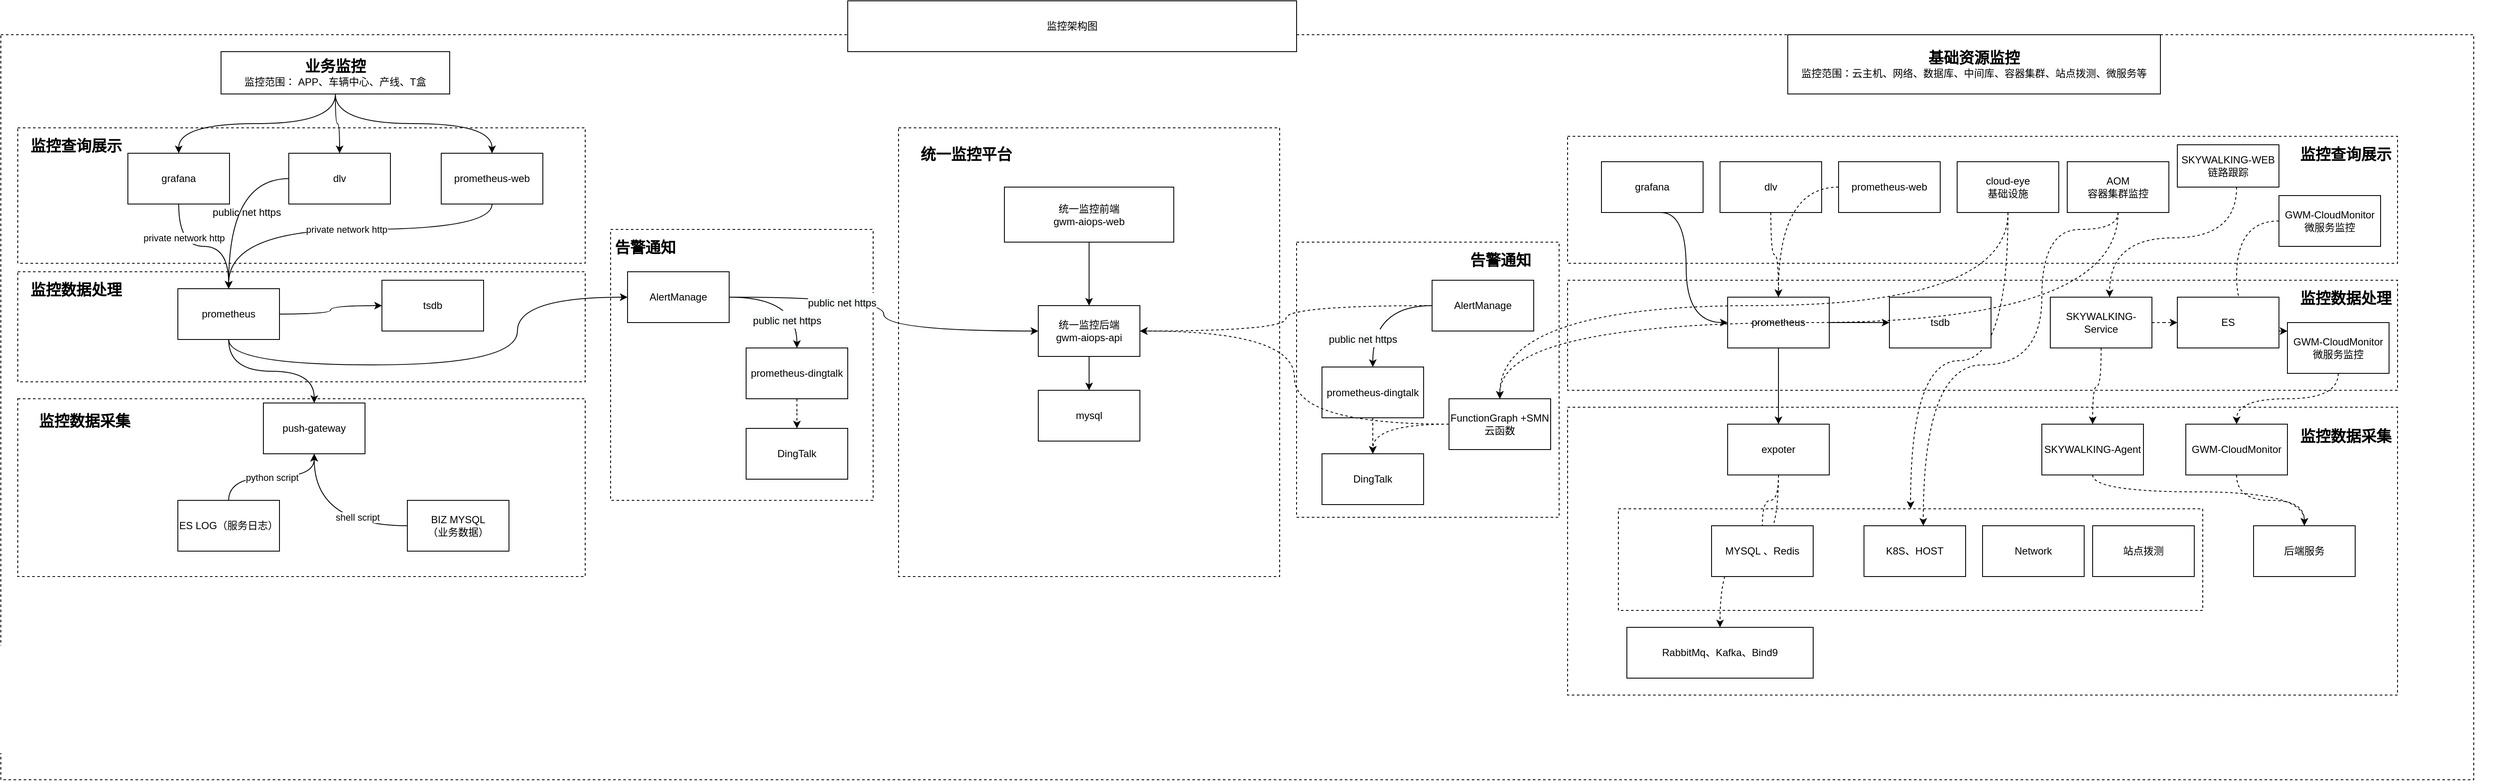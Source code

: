 <mxfile version="16.6.7" type="github">
  <diagram id="-1rICdz7n-2ZRbmNWbtM" name="第 1 页">
    <mxGraphModel dx="1422" dy="762" grid="1" gridSize="10" guides="1" tooltips="1" connect="1" arrows="1" fold="1" page="1" pageScale="1" pageWidth="827" pageHeight="1169" math="0" shadow="0">
      <root>
        <mxCell id="0" />
        <mxCell id="1" parent="0" />
        <mxCell id="B9SRGyMPrSSTSy_AWM76-178" value="" style="rounded=0;whiteSpace=wrap;html=1;dashed=1;fontSize=18;" vertex="1" parent="1">
          <mxGeometry x="30" y="90" width="2920" height="880" as="geometry" />
        </mxCell>
        <mxCell id="B9SRGyMPrSSTSy_AWM76-101" value="" style="rounded=0;whiteSpace=wrap;html=1;fontSize=18;dashed=1;" vertex="1" parent="1">
          <mxGeometry x="1880" y="530" width="980" height="340" as="geometry" />
        </mxCell>
        <mxCell id="B9SRGyMPrSSTSy_AWM76-102" value="" style="rounded=0;whiteSpace=wrap;html=1;fontSize=18;dashed=1;" vertex="1" parent="1">
          <mxGeometry x="1880" y="380" width="980" height="130" as="geometry" />
        </mxCell>
        <mxCell id="B9SRGyMPrSSTSy_AWM76-142" value="" style="rounded=0;whiteSpace=wrap;html=1;dashed=1;" vertex="1" parent="1">
          <mxGeometry x="1940" y="650" width="690" height="120" as="geometry" />
        </mxCell>
        <mxCell id="B9SRGyMPrSSTSy_AWM76-74" value="" style="rounded=0;whiteSpace=wrap;html=1;fontSize=18;dashed=1;" vertex="1" parent="1">
          <mxGeometry x="1880" y="210" width="980" height="150" as="geometry" />
        </mxCell>
        <mxCell id="B9SRGyMPrSSTSy_AWM76-68" value="" style="rounded=0;whiteSpace=wrap;html=1;fontSize=18;dashed=1;" vertex="1" parent="1">
          <mxGeometry x="1090" y="200" width="450" height="530" as="geometry" />
        </mxCell>
        <mxCell id="B9SRGyMPrSSTSy_AWM76-65" value="" style="rounded=0;whiteSpace=wrap;html=1;fontSize=18;dashed=1;" vertex="1" parent="1">
          <mxGeometry x="750" y="320" width="310" height="320" as="geometry" />
        </mxCell>
        <mxCell id="B9SRGyMPrSSTSy_AWM76-48" value="" style="rounded=0;whiteSpace=wrap;html=1;fontSize=18;dashed=1;" vertex="1" parent="1">
          <mxGeometry x="50" y="520" width="670" height="210" as="geometry" />
        </mxCell>
        <mxCell id="B9SRGyMPrSSTSy_AWM76-47" value="" style="rounded=0;whiteSpace=wrap;html=1;fontSize=18;dashed=1;" vertex="1" parent="1">
          <mxGeometry x="50" y="370" width="670" height="130" as="geometry" />
        </mxCell>
        <mxCell id="B9SRGyMPrSSTSy_AWM76-46" value="" style="rounded=0;whiteSpace=wrap;html=1;fontSize=18;dashed=1;" vertex="1" parent="1">
          <mxGeometry x="50" y="200" width="670" height="160" as="geometry" />
        </mxCell>
        <mxCell id="B9SRGyMPrSSTSy_AWM76-1" value="监控架构图" style="rounded=0;whiteSpace=wrap;html=1;" vertex="1" parent="1">
          <mxGeometry x="1030" y="50" width="530" height="60" as="geometry" />
        </mxCell>
        <mxCell id="B9SRGyMPrSSTSy_AWM76-15" style="edgeStyle=orthogonalEdgeStyle;curved=1;rounded=0;orthogonalLoop=1;jettySize=auto;html=1;" edge="1" parent="1" source="B9SRGyMPrSSTSy_AWM76-2" target="B9SRGyMPrSSTSy_AWM76-4">
          <mxGeometry relative="1" as="geometry" />
        </mxCell>
        <mxCell id="B9SRGyMPrSSTSy_AWM76-16" style="edgeStyle=orthogonalEdgeStyle;curved=1;rounded=0;orthogonalLoop=1;jettySize=auto;html=1;" edge="1" parent="1" source="B9SRGyMPrSSTSy_AWM76-2" target="B9SRGyMPrSSTSy_AWM76-6">
          <mxGeometry relative="1" as="geometry" />
        </mxCell>
        <mxCell id="B9SRGyMPrSSTSy_AWM76-71" style="edgeStyle=orthogonalEdgeStyle;curved=1;rounded=0;orthogonalLoop=1;jettySize=auto;html=1;fontSize=18;" edge="1" parent="1" source="B9SRGyMPrSSTSy_AWM76-2" target="B9SRGyMPrSSTSy_AWM76-29">
          <mxGeometry relative="1" as="geometry" />
        </mxCell>
        <mxCell id="B9SRGyMPrSSTSy_AWM76-2" value="&lt;font style=&quot;font-size: 18px&quot;&gt;&lt;b&gt;业务监控&lt;br&gt;&lt;/b&gt;&lt;/font&gt;监控范围： APP、车辆中心、产线、T盒" style="rounded=0;whiteSpace=wrap;html=1;" vertex="1" parent="1">
          <mxGeometry x="290" y="110" width="270" height="50" as="geometry" />
        </mxCell>
        <mxCell id="B9SRGyMPrSSTSy_AWM76-19" style="edgeStyle=orthogonalEdgeStyle;curved=1;rounded=0;orthogonalLoop=1;jettySize=auto;html=1;" edge="1" parent="1" source="B9SRGyMPrSSTSy_AWM76-4" target="B9SRGyMPrSSTSy_AWM76-18">
          <mxGeometry relative="1" as="geometry" />
        </mxCell>
        <mxCell id="B9SRGyMPrSSTSy_AWM76-43" value="private network http" style="edgeLabel;html=1;align=center;verticalAlign=middle;resizable=0;points=[];" vertex="1" connectable="0" parent="B9SRGyMPrSSTSy_AWM76-19">
          <mxGeometry x="-0.497" y="6" relative="1" as="geometry">
            <mxPoint as="offset" />
          </mxGeometry>
        </mxCell>
        <mxCell id="B9SRGyMPrSSTSy_AWM76-4" value="grafana" style="rounded=0;whiteSpace=wrap;html=1;" vertex="1" parent="1">
          <mxGeometry x="180" y="230" width="120" height="60" as="geometry" />
        </mxCell>
        <mxCell id="B9SRGyMPrSSTSy_AWM76-20" style="edgeStyle=orthogonalEdgeStyle;curved=1;rounded=0;orthogonalLoop=1;jettySize=auto;html=1;" edge="1" parent="1" source="B9SRGyMPrSSTSy_AWM76-6" target="B9SRGyMPrSSTSy_AWM76-18">
          <mxGeometry relative="1" as="geometry" />
        </mxCell>
        <mxCell id="B9SRGyMPrSSTSy_AWM76-6" value="dlv" style="rounded=0;whiteSpace=wrap;html=1;" vertex="1" parent="1">
          <mxGeometry x="370" y="230" width="120" height="60" as="geometry" />
        </mxCell>
        <mxCell id="B9SRGyMPrSSTSy_AWM76-23" style="edgeStyle=orthogonalEdgeStyle;curved=1;rounded=0;orthogonalLoop=1;jettySize=auto;html=1;entryX=0.5;entryY=0;entryDx=0;entryDy=0;" edge="1" parent="1" source="B9SRGyMPrSSTSy_AWM76-10" target="B9SRGyMPrSSTSy_AWM76-22">
          <mxGeometry relative="1" as="geometry" />
        </mxCell>
        <mxCell id="B9SRGyMPrSSTSy_AWM76-10" value="统一监控前端&lt;br&gt;gwm-aiops-web" style="rounded=0;whiteSpace=wrap;html=1;" vertex="1" parent="1">
          <mxGeometry x="1215" y="270" width="200" height="65" as="geometry" />
        </mxCell>
        <mxCell id="B9SRGyMPrSSTSy_AWM76-13" value="&lt;h1&gt;&lt;font style=&quot;font-size: 18px&quot;&gt;监控查询展示&lt;/font&gt;&lt;/h1&gt;" style="text;html=1;strokeColor=none;fillColor=none;spacing=5;spacingTop=-20;whiteSpace=wrap;overflow=hidden;rounded=0;" vertex="1" parent="1">
          <mxGeometry x="60" y="200" width="190" height="120" as="geometry" />
        </mxCell>
        <mxCell id="B9SRGyMPrSSTSy_AWM76-14" value="&lt;h1&gt;&lt;font style=&quot;font-size: 18px&quot;&gt;监控数据处理&lt;/font&gt;&lt;/h1&gt;" style="text;html=1;strokeColor=none;fillColor=none;spacing=5;spacingTop=-20;whiteSpace=wrap;overflow=hidden;rounded=0;" vertex="1" parent="1">
          <mxGeometry x="60" y="370" width="240" height="120" as="geometry" />
        </mxCell>
        <mxCell id="B9SRGyMPrSSTSy_AWM76-26" value="" style="edgeStyle=orthogonalEdgeStyle;curved=1;rounded=0;orthogonalLoop=1;jettySize=auto;html=1;" edge="1" parent="1" source="B9SRGyMPrSSTSy_AWM76-18" target="B9SRGyMPrSSTSy_AWM76-25">
          <mxGeometry relative="1" as="geometry" />
        </mxCell>
        <mxCell id="B9SRGyMPrSSTSy_AWM76-39" style="edgeStyle=orthogonalEdgeStyle;curved=1;rounded=0;orthogonalLoop=1;jettySize=auto;html=1;" edge="1" parent="1" source="B9SRGyMPrSSTSy_AWM76-18" target="B9SRGyMPrSSTSy_AWM76-33">
          <mxGeometry relative="1" as="geometry" />
        </mxCell>
        <mxCell id="B9SRGyMPrSSTSy_AWM76-62" style="edgeStyle=orthogonalEdgeStyle;curved=1;rounded=0;orthogonalLoop=1;jettySize=auto;html=1;fontSize=18;" edge="1" parent="1" source="B9SRGyMPrSSTSy_AWM76-18" target="B9SRGyMPrSSTSy_AWM76-61">
          <mxGeometry relative="1" as="geometry">
            <Array as="points">
              <mxPoint x="299" y="480" />
              <mxPoint x="640" y="480" />
              <mxPoint x="640" y="400" />
            </Array>
          </mxGeometry>
        </mxCell>
        <mxCell id="B9SRGyMPrSSTSy_AWM76-18" value="prometheus" style="rounded=0;whiteSpace=wrap;html=1;" vertex="1" parent="1">
          <mxGeometry x="239" y="390" width="120" height="60" as="geometry" />
        </mxCell>
        <mxCell id="B9SRGyMPrSSTSy_AWM76-70" style="edgeStyle=orthogonalEdgeStyle;curved=1;rounded=0;orthogonalLoop=1;jettySize=auto;html=1;fontSize=18;" edge="1" parent="1" source="B9SRGyMPrSSTSy_AWM76-22" target="B9SRGyMPrSSTSy_AWM76-27">
          <mxGeometry relative="1" as="geometry" />
        </mxCell>
        <mxCell id="B9SRGyMPrSSTSy_AWM76-22" value="统一监控后端&lt;br&gt;gwm-aiops-api" style="rounded=0;whiteSpace=wrap;html=1;" vertex="1" parent="1">
          <mxGeometry x="1255" y="410" width="120" height="60" as="geometry" />
        </mxCell>
        <mxCell id="B9SRGyMPrSSTSy_AWM76-25" value="tsdb" style="rounded=0;whiteSpace=wrap;html=1;" vertex="1" parent="1">
          <mxGeometry x="480" y="380" width="120" height="60" as="geometry" />
        </mxCell>
        <mxCell id="B9SRGyMPrSSTSy_AWM76-27" value="mysql" style="rounded=0;whiteSpace=wrap;html=1;" vertex="1" parent="1">
          <mxGeometry x="1255" y="510" width="120" height="60" as="geometry" />
        </mxCell>
        <mxCell id="B9SRGyMPrSSTSy_AWM76-30" style="edgeStyle=orthogonalEdgeStyle;curved=1;rounded=0;orthogonalLoop=1;jettySize=auto;html=1;" edge="1" parent="1" source="B9SRGyMPrSSTSy_AWM76-29" target="B9SRGyMPrSSTSy_AWM76-18">
          <mxGeometry relative="1" as="geometry">
            <Array as="points">
              <mxPoint x="610" y="320" />
              <mxPoint x="299" y="320" />
            </Array>
          </mxGeometry>
        </mxCell>
        <mxCell id="B9SRGyMPrSSTSy_AWM76-45" value="private network http" style="edgeLabel;html=1;align=center;verticalAlign=middle;resizable=0;points=[];" vertex="1" connectable="0" parent="B9SRGyMPrSSTSy_AWM76-30">
          <mxGeometry x="-0.017" relative="1" as="geometry">
            <mxPoint as="offset" />
          </mxGeometry>
        </mxCell>
        <mxCell id="B9SRGyMPrSSTSy_AWM76-29" value="prometheus-web" style="rounded=0;whiteSpace=wrap;html=1;" vertex="1" parent="1">
          <mxGeometry x="550" y="230" width="120" height="60" as="geometry" />
        </mxCell>
        <mxCell id="B9SRGyMPrSSTSy_AWM76-35" value="python script" style="edgeStyle=orthogonalEdgeStyle;curved=1;rounded=0;orthogonalLoop=1;jettySize=auto;html=1;" edge="1" parent="1" source="B9SRGyMPrSSTSy_AWM76-31" target="B9SRGyMPrSSTSy_AWM76-33">
          <mxGeometry relative="1" as="geometry" />
        </mxCell>
        <mxCell id="B9SRGyMPrSSTSy_AWM76-31" value="ES LOG（服务日志）" style="rounded=0;whiteSpace=wrap;html=1;" vertex="1" parent="1">
          <mxGeometry x="239" y="640" width="120" height="60" as="geometry" />
        </mxCell>
        <mxCell id="B9SRGyMPrSSTSy_AWM76-36" style="edgeStyle=orthogonalEdgeStyle;curved=1;rounded=0;orthogonalLoop=1;jettySize=auto;html=1;" edge="1" parent="1" source="B9SRGyMPrSSTSy_AWM76-32" target="B9SRGyMPrSSTSy_AWM76-33">
          <mxGeometry relative="1" as="geometry" />
        </mxCell>
        <mxCell id="B9SRGyMPrSSTSy_AWM76-37" value="shell script" style="edgeLabel;html=1;align=center;verticalAlign=middle;resizable=0;points=[];" vertex="1" connectable="0" parent="B9SRGyMPrSSTSy_AWM76-36">
          <mxGeometry x="-0.163" y="5" relative="1" as="geometry">
            <mxPoint x="22" y="-15" as="offset" />
          </mxGeometry>
        </mxCell>
        <mxCell id="B9SRGyMPrSSTSy_AWM76-32" value="BIZ MYSQL&lt;br&gt;（业务数据）" style="rounded=0;whiteSpace=wrap;html=1;" vertex="1" parent="1">
          <mxGeometry x="510" y="640" width="120" height="60" as="geometry" />
        </mxCell>
        <mxCell id="B9SRGyMPrSSTSy_AWM76-33" value="push-gateway" style="rounded=0;whiteSpace=wrap;html=1;" vertex="1" parent="1">
          <mxGeometry x="340" y="525" width="120" height="60" as="geometry" />
        </mxCell>
        <mxCell id="B9SRGyMPrSSTSy_AWM76-44" value="public net https" style="text;html=1;align=center;verticalAlign=middle;resizable=0;points=[];autosize=1;strokeColor=none;fillColor=none;" vertex="1" parent="1">
          <mxGeometry x="270" y="290" width="100" height="20" as="geometry" />
        </mxCell>
        <mxCell id="B9SRGyMPrSSTSy_AWM76-166" style="edgeStyle=orthogonalEdgeStyle;curved=1;rounded=0;orthogonalLoop=1;jettySize=auto;html=1;entryX=0.5;entryY=0;entryDx=0;entryDy=0;dashed=1;fontSize=18;" edge="1" parent="1" source="B9SRGyMPrSSTSy_AWM76-58" target="B9SRGyMPrSSTSy_AWM76-165">
          <mxGeometry relative="1" as="geometry" />
        </mxCell>
        <mxCell id="B9SRGyMPrSSTSy_AWM76-58" value="prometheus-dingtalk" style="rounded=0;whiteSpace=wrap;html=1;" vertex="1" parent="1">
          <mxGeometry x="910" y="460" width="120" height="60" as="geometry" />
        </mxCell>
        <mxCell id="B9SRGyMPrSSTSy_AWM76-60" value="&lt;h1&gt;&lt;span style=&quot;font-size: 18px&quot;&gt;监控数据采集&lt;/span&gt;&lt;/h1&gt;" style="text;html=1;strokeColor=none;fillColor=none;spacing=5;spacingTop=-20;whiteSpace=wrap;overflow=hidden;rounded=0;" vertex="1" parent="1">
          <mxGeometry x="70" y="525" width="240" height="120" as="geometry" />
        </mxCell>
        <mxCell id="B9SRGyMPrSSTSy_AWM76-63" style="edgeStyle=orthogonalEdgeStyle;curved=1;rounded=0;orthogonalLoop=1;jettySize=auto;html=1;fontSize=18;" edge="1" parent="1" source="B9SRGyMPrSSTSy_AWM76-61" target="B9SRGyMPrSSTSy_AWM76-58">
          <mxGeometry relative="1" as="geometry" />
        </mxCell>
        <mxCell id="B9SRGyMPrSSTSy_AWM76-86" value="&lt;span style=&quot;font-size: 12px ; background-color: rgb(248 , 249 , 250)&quot;&gt;public net https&lt;/span&gt;" style="edgeLabel;html=1;align=center;verticalAlign=middle;resizable=0;points=[];fontSize=18;" vertex="1" connectable="0" parent="B9SRGyMPrSSTSy_AWM76-63">
          <mxGeometry x="0.514" y="-12" relative="1" as="geometry">
            <mxPoint as="offset" />
          </mxGeometry>
        </mxCell>
        <mxCell id="B9SRGyMPrSSTSy_AWM76-67" style="edgeStyle=orthogonalEdgeStyle;curved=1;rounded=0;orthogonalLoop=1;jettySize=auto;html=1;fontSize=18;" edge="1" parent="1" source="B9SRGyMPrSSTSy_AWM76-61" target="B9SRGyMPrSSTSy_AWM76-22">
          <mxGeometry relative="1" as="geometry" />
        </mxCell>
        <mxCell id="B9SRGyMPrSSTSy_AWM76-87" value="&lt;span style=&quot;font-size: 12px ; background-color: rgb(248 , 249 , 250)&quot;&gt;public net https&lt;/span&gt;" style="edgeLabel;html=1;align=center;verticalAlign=middle;resizable=0;points=[];fontSize=18;" vertex="1" connectable="0" parent="B9SRGyMPrSSTSy_AWM76-67">
          <mxGeometry x="-0.343" y="-5" relative="1" as="geometry">
            <mxPoint as="offset" />
          </mxGeometry>
        </mxCell>
        <mxCell id="B9SRGyMPrSSTSy_AWM76-61" value="AlertManage" style="rounded=0;whiteSpace=wrap;html=1;" vertex="1" parent="1">
          <mxGeometry x="770" y="370" width="120" height="60" as="geometry" />
        </mxCell>
        <mxCell id="B9SRGyMPrSSTSy_AWM76-66" value="&lt;h1&gt;&lt;span style=&quot;font-size: 18px&quot;&gt;告警通知&lt;/span&gt;&lt;/h1&gt;" style="text;html=1;strokeColor=none;fillColor=none;spacing=5;spacingTop=-20;whiteSpace=wrap;overflow=hidden;rounded=0;" vertex="1" parent="1">
          <mxGeometry x="750" y="320" width="130" height="40" as="geometry" />
        </mxCell>
        <mxCell id="B9SRGyMPrSSTSy_AWM76-69" value="&lt;h1&gt;&lt;span style=&quot;font-size: 18px&quot;&gt;统一监控平台&lt;/span&gt;&lt;/h1&gt;" style="text;html=1;strokeColor=none;fillColor=none;spacing=5;spacingTop=-20;whiteSpace=wrap;overflow=hidden;rounded=0;" vertex="1" parent="1">
          <mxGeometry x="1111" y="210" width="130" height="40" as="geometry" />
        </mxCell>
        <mxCell id="B9SRGyMPrSSTSy_AWM76-73" value="&lt;font style=&quot;font-size: 18px&quot;&gt;&lt;b&gt;基础资源监控&lt;br&gt;&lt;/b&gt;&lt;/font&gt;监控范围：云主机、网络、数据库、中间库、容器集群、站点拨测、微服务等" style="rounded=0;whiteSpace=wrap;html=1;" vertex="1" parent="1">
          <mxGeometry x="2140" y="90" width="440" height="70" as="geometry" />
        </mxCell>
        <mxCell id="B9SRGyMPrSSTSy_AWM76-116" style="edgeStyle=orthogonalEdgeStyle;curved=1;rounded=0;orthogonalLoop=1;jettySize=auto;html=1;fontSize=18;exitX=0.583;exitY=1;exitDx=0;exitDy=0;exitPerimeter=0;" edge="1" parent="1" source="B9SRGyMPrSSTSy_AWM76-76" target="B9SRGyMPrSSTSy_AWM76-106">
          <mxGeometry relative="1" as="geometry">
            <mxPoint x="2020" y="310" as="sourcePoint" />
            <Array as="points">
              <mxPoint x="2020" y="300" />
              <mxPoint x="2020" y="430" />
            </Array>
          </mxGeometry>
        </mxCell>
        <mxCell id="B9SRGyMPrSSTSy_AWM76-76" value="grafana" style="rounded=0;whiteSpace=wrap;html=1;" vertex="1" parent="1">
          <mxGeometry x="1920" y="240" width="120" height="60" as="geometry" />
        </mxCell>
        <mxCell id="B9SRGyMPrSSTSy_AWM76-119" style="edgeStyle=orthogonalEdgeStyle;curved=1;rounded=0;orthogonalLoop=1;jettySize=auto;html=1;dashed=1;fontSize=18;" edge="1" parent="1" source="B9SRGyMPrSSTSy_AWM76-77" target="B9SRGyMPrSSTSy_AWM76-106">
          <mxGeometry relative="1" as="geometry" />
        </mxCell>
        <mxCell id="B9SRGyMPrSSTSy_AWM76-77" value="dlv" style="rounded=0;whiteSpace=wrap;html=1;" vertex="1" parent="1">
          <mxGeometry x="2060" y="240" width="120" height="60" as="geometry" />
        </mxCell>
        <mxCell id="B9SRGyMPrSSTSy_AWM76-78" value="&lt;h1&gt;&lt;font style=&quot;font-size: 18px&quot;&gt;监控查询展示&lt;/font&gt;&lt;/h1&gt;" style="text;html=1;strokeColor=none;fillColor=none;spacing=5;spacingTop=-20;whiteSpace=wrap;overflow=hidden;rounded=0;" vertex="1" parent="1">
          <mxGeometry x="2740" y="210" width="190" height="120" as="geometry" />
        </mxCell>
        <mxCell id="B9SRGyMPrSSTSy_AWM76-120" style="edgeStyle=orthogonalEdgeStyle;curved=1;rounded=0;orthogonalLoop=1;jettySize=auto;html=1;dashed=1;fontSize=18;" edge="1" parent="1" source="B9SRGyMPrSSTSy_AWM76-80" target="B9SRGyMPrSSTSy_AWM76-106">
          <mxGeometry relative="1" as="geometry" />
        </mxCell>
        <mxCell id="B9SRGyMPrSSTSy_AWM76-80" value="prometheus-web" style="rounded=0;whiteSpace=wrap;html=1;" vertex="1" parent="1">
          <mxGeometry x="2200" y="240" width="120" height="60" as="geometry" />
        </mxCell>
        <mxCell id="B9SRGyMPrSSTSy_AWM76-82" value="&lt;h1&gt;&lt;br&gt;&lt;/h1&gt;" style="text;html=1;strokeColor=none;fillColor=none;spacing=5;spacingTop=-20;whiteSpace=wrap;overflow=hidden;rounded=0;dashed=1;fontSize=18;" vertex="1" parent="1">
          <mxGeometry x="60" y="690" width="240" height="70" as="geometry" />
        </mxCell>
        <mxCell id="B9SRGyMPrSSTSy_AWM76-145" style="edgeStyle=orthogonalEdgeStyle;curved=1;rounded=0;orthogonalLoop=1;jettySize=auto;html=1;dashed=1;fontSize=18;exitX=0.5;exitY=1;exitDx=0;exitDy=0;" edge="1" parent="1" source="B9SRGyMPrSSTSy_AWM76-93" target="B9SRGyMPrSSTSy_AWM76-126">
          <mxGeometry relative="1" as="geometry">
            <Array as="points">
              <mxPoint x="2530" y="320" />
              <mxPoint x="2440" y="320" />
              <mxPoint x="2440" y="480" />
              <mxPoint x="2300" y="480" />
            </Array>
          </mxGeometry>
        </mxCell>
        <mxCell id="B9SRGyMPrSSTSy_AWM76-148" style="edgeStyle=orthogonalEdgeStyle;curved=1;rounded=0;orthogonalLoop=1;jettySize=auto;html=1;dashed=1;fontSize=18;" edge="1" parent="1" source="B9SRGyMPrSSTSy_AWM76-92" target="B9SRGyMPrSSTSy_AWM76-142">
          <mxGeometry relative="1" as="geometry" />
        </mxCell>
        <mxCell id="B9SRGyMPrSSTSy_AWM76-92" value="cloud-eye&lt;br&gt;基础设施" style="rounded=0;whiteSpace=wrap;html=1;" vertex="1" parent="1">
          <mxGeometry x="2340" y="240" width="120" height="60" as="geometry" />
        </mxCell>
        <mxCell id="B9SRGyMPrSSTSy_AWM76-93" value="AOM&lt;br&gt;容器集群监控" style="rounded=0;whiteSpace=wrap;html=1;" vertex="1" parent="1">
          <mxGeometry x="2470" y="240" width="120" height="60" as="geometry" />
        </mxCell>
        <mxCell id="B9SRGyMPrSSTSy_AWM76-136" style="edgeStyle=orthogonalEdgeStyle;curved=1;rounded=0;orthogonalLoop=1;jettySize=auto;html=1;dashed=1;fontSize=18;" edge="1" parent="1" source="B9SRGyMPrSSTSy_AWM76-94" target="B9SRGyMPrSSTSy_AWM76-133">
          <mxGeometry relative="1" as="geometry">
            <Array as="points">
              <mxPoint x="2670" y="330" />
              <mxPoint x="2520" y="330" />
            </Array>
          </mxGeometry>
        </mxCell>
        <mxCell id="B9SRGyMPrSSTSy_AWM76-94" value="SKYWALKING-WEB&lt;br&gt;链路跟踪" style="rounded=0;whiteSpace=wrap;html=1;" vertex="1" parent="1">
          <mxGeometry x="2600" y="220" width="120" height="50" as="geometry" />
        </mxCell>
        <mxCell id="B9SRGyMPrSSTSy_AWM76-103" value="&lt;h1&gt;&lt;font style=&quot;font-size: 18px&quot;&gt;监控数据处理&lt;/font&gt;&lt;/h1&gt;" style="text;html=1;strokeColor=none;fillColor=none;spacing=5;spacingTop=-20;whiteSpace=wrap;overflow=hidden;rounded=0;" vertex="1" parent="1">
          <mxGeometry x="2740" y="380" width="240" height="120" as="geometry" />
        </mxCell>
        <mxCell id="B9SRGyMPrSSTSy_AWM76-104" value="" style="edgeStyle=orthogonalEdgeStyle;curved=1;rounded=0;orthogonalLoop=1;jettySize=auto;html=1;" edge="1" parent="1" source="B9SRGyMPrSSTSy_AWM76-106" target="B9SRGyMPrSSTSy_AWM76-107">
          <mxGeometry relative="1" as="geometry" />
        </mxCell>
        <mxCell id="B9SRGyMPrSSTSy_AWM76-105" style="edgeStyle=orthogonalEdgeStyle;curved=1;rounded=0;orthogonalLoop=1;jettySize=auto;html=1;" edge="1" parent="1" source="B9SRGyMPrSSTSy_AWM76-106" target="B9SRGyMPrSSTSy_AWM76-118">
          <mxGeometry relative="1" as="geometry">
            <mxPoint x="2225" y="545" as="targetPoint" />
          </mxGeometry>
        </mxCell>
        <mxCell id="B9SRGyMPrSSTSy_AWM76-106" value="prometheus" style="rounded=0;whiteSpace=wrap;html=1;" vertex="1" parent="1">
          <mxGeometry x="2069" y="400" width="120" height="60" as="geometry" />
        </mxCell>
        <mxCell id="B9SRGyMPrSSTSy_AWM76-107" value="tsdb" style="rounded=0;whiteSpace=wrap;html=1;" vertex="1" parent="1">
          <mxGeometry x="2260" y="400" width="120" height="60" as="geometry" />
        </mxCell>
        <mxCell id="B9SRGyMPrSSTSy_AWM76-114" value="&lt;h1&gt;&lt;span style=&quot;font-size: 18px&quot;&gt;监控数据采集&lt;/span&gt;&lt;/h1&gt;" style="text;html=1;strokeColor=none;fillColor=none;spacing=5;spacingTop=-20;whiteSpace=wrap;overflow=hidden;rounded=0;" vertex="1" parent="1">
          <mxGeometry x="2740" y="542.5" width="130" height="45" as="geometry" />
        </mxCell>
        <mxCell id="B9SRGyMPrSSTSy_AWM76-115" value="&lt;h1&gt;&lt;br&gt;&lt;/h1&gt;" style="text;html=1;strokeColor=none;fillColor=none;spacing=5;spacingTop=-20;whiteSpace=wrap;overflow=hidden;rounded=0;dashed=1;fontSize=18;" vertex="1" parent="1">
          <mxGeometry x="1890" y="700" width="240" height="70" as="geometry" />
        </mxCell>
        <mxCell id="B9SRGyMPrSSTSy_AWM76-157" style="edgeStyle=orthogonalEdgeStyle;curved=1;rounded=0;orthogonalLoop=1;jettySize=auto;html=1;dashed=1;fontSize=18;" edge="1" parent="1" source="B9SRGyMPrSSTSy_AWM76-118" target="B9SRGyMPrSSTSy_AWM76-125">
          <mxGeometry relative="1" as="geometry" />
        </mxCell>
        <mxCell id="B9SRGyMPrSSTSy_AWM76-118" value="expoter" style="rounded=0;whiteSpace=wrap;html=1;" vertex="1" parent="1">
          <mxGeometry x="2069" y="550" width="120" height="60" as="geometry" />
        </mxCell>
        <mxCell id="B9SRGyMPrSSTSy_AWM76-125" value="RabbitMq、Kafka、Bind9" style="rounded=0;whiteSpace=wrap;html=1;" vertex="1" parent="1">
          <mxGeometry x="1950" y="790" width="220" height="60" as="geometry" />
        </mxCell>
        <mxCell id="B9SRGyMPrSSTSy_AWM76-129" value="Network" style="rounded=0;whiteSpace=wrap;html=1;" vertex="1" parent="1">
          <mxGeometry x="2370" y="670" width="120" height="60" as="geometry" />
        </mxCell>
        <mxCell id="B9SRGyMPrSSTSy_AWM76-126" value="K8S、HOST" style="rounded=0;whiteSpace=wrap;html=1;" vertex="1" parent="1">
          <mxGeometry x="2230" y="670" width="120" height="60" as="geometry" />
        </mxCell>
        <mxCell id="B9SRGyMPrSSTSy_AWM76-147" style="edgeStyle=orthogonalEdgeStyle;curved=1;rounded=0;orthogonalLoop=1;jettySize=auto;html=1;dashed=1;fontSize=18;" edge="1" parent="1" source="B9SRGyMPrSSTSy_AWM76-132" target="B9SRGyMPrSSTSy_AWM76-146">
          <mxGeometry relative="1" as="geometry">
            <Array as="points">
              <mxPoint x="2670" y="440" />
            </Array>
          </mxGeometry>
        </mxCell>
        <mxCell id="B9SRGyMPrSSTSy_AWM76-132" value="GWM-CloudMonitor&lt;br&gt;微服务监控" style="rounded=0;whiteSpace=wrap;html=1;" vertex="1" parent="1">
          <mxGeometry x="2720" y="280" width="120" height="60" as="geometry" />
        </mxCell>
        <mxCell id="B9SRGyMPrSSTSy_AWM76-137" style="edgeStyle=orthogonalEdgeStyle;curved=1;rounded=0;orthogonalLoop=1;jettySize=auto;html=1;dashed=1;fontSize=18;" edge="1" parent="1" source="B9SRGyMPrSSTSy_AWM76-133" target="B9SRGyMPrSSTSy_AWM76-134">
          <mxGeometry relative="1" as="geometry" />
        </mxCell>
        <mxCell id="B9SRGyMPrSSTSy_AWM76-139" value="" style="edgeStyle=orthogonalEdgeStyle;curved=1;rounded=0;orthogonalLoop=1;jettySize=auto;html=1;dashed=1;fontSize=18;" edge="1" parent="1" source="B9SRGyMPrSSTSy_AWM76-133" target="B9SRGyMPrSSTSy_AWM76-138">
          <mxGeometry relative="1" as="geometry" />
        </mxCell>
        <mxCell id="B9SRGyMPrSSTSy_AWM76-133" value="SKYWALKING-Service" style="rounded=0;whiteSpace=wrap;html=1;" vertex="1" parent="1">
          <mxGeometry x="2450" y="400" width="120" height="60" as="geometry" />
        </mxCell>
        <mxCell id="B9SRGyMPrSSTSy_AWM76-154" style="edgeStyle=orthogonalEdgeStyle;curved=1;rounded=0;orthogonalLoop=1;jettySize=auto;html=1;dashed=1;fontSize=18;" edge="1" parent="1" source="B9SRGyMPrSSTSy_AWM76-134" target="B9SRGyMPrSSTSy_AWM76-152">
          <mxGeometry relative="1" as="geometry">
            <Array as="points">
              <mxPoint x="2500" y="630" />
              <mxPoint x="2750" y="630" />
            </Array>
          </mxGeometry>
        </mxCell>
        <mxCell id="B9SRGyMPrSSTSy_AWM76-134" value="SKYWALKING-Agent" style="rounded=0;whiteSpace=wrap;html=1;" vertex="1" parent="1">
          <mxGeometry x="2440" y="550" width="120" height="60" as="geometry" />
        </mxCell>
        <mxCell id="B9SRGyMPrSSTSy_AWM76-138" value="ES" style="whiteSpace=wrap;html=1;rounded=0;" vertex="1" parent="1">
          <mxGeometry x="2600" y="400" width="120" height="60" as="geometry" />
        </mxCell>
        <mxCell id="B9SRGyMPrSSTSy_AWM76-151" style="edgeStyle=orthogonalEdgeStyle;curved=1;rounded=0;orthogonalLoop=1;jettySize=auto;html=1;dashed=1;fontSize=18;" edge="1" parent="1" source="B9SRGyMPrSSTSy_AWM76-146" target="B9SRGyMPrSSTSy_AWM76-150">
          <mxGeometry relative="1" as="geometry" />
        </mxCell>
        <mxCell id="B9SRGyMPrSSTSy_AWM76-146" value="GWM-CloudMonitor&lt;br&gt;微服务监控" style="rounded=0;whiteSpace=wrap;html=1;" vertex="1" parent="1">
          <mxGeometry x="2730" y="430" width="120" height="60" as="geometry" />
        </mxCell>
        <mxCell id="B9SRGyMPrSSTSy_AWM76-149" value="站点拨测" style="rounded=0;whiteSpace=wrap;html=1;" vertex="1" parent="1">
          <mxGeometry x="2500" y="670" width="120" height="60" as="geometry" />
        </mxCell>
        <mxCell id="B9SRGyMPrSSTSy_AWM76-153" style="edgeStyle=orthogonalEdgeStyle;curved=1;rounded=0;orthogonalLoop=1;jettySize=auto;html=1;dashed=1;fontSize=18;" edge="1" parent="1" source="B9SRGyMPrSSTSy_AWM76-150" target="B9SRGyMPrSSTSy_AWM76-152">
          <mxGeometry relative="1" as="geometry" />
        </mxCell>
        <mxCell id="B9SRGyMPrSSTSy_AWM76-150" value="GWM-CloudMonitor" style="rounded=0;whiteSpace=wrap;html=1;" vertex="1" parent="1">
          <mxGeometry x="2610" y="550" width="120" height="60" as="geometry" />
        </mxCell>
        <mxCell id="B9SRGyMPrSSTSy_AWM76-152" value="后端服务" style="rounded=0;whiteSpace=wrap;html=1;" vertex="1" parent="1">
          <mxGeometry x="2690" y="670" width="120" height="60" as="geometry" />
        </mxCell>
        <mxCell id="B9SRGyMPrSSTSy_AWM76-122" value="MYSQL 、Redis" style="rounded=0;whiteSpace=wrap;html=1;" vertex="1" parent="1">
          <mxGeometry x="2050" y="670" width="120" height="60" as="geometry" />
        </mxCell>
        <mxCell id="B9SRGyMPrSSTSy_AWM76-156" value="" style="edgeStyle=orthogonalEdgeStyle;curved=1;rounded=0;orthogonalLoop=1;jettySize=auto;html=1;dashed=1;fontSize=18;endArrow=none;" edge="1" parent="1" source="B9SRGyMPrSSTSy_AWM76-118" target="B9SRGyMPrSSTSy_AWM76-122">
          <mxGeometry relative="1" as="geometry">
            <mxPoint x="2129" y="610" as="sourcePoint" />
            <mxPoint x="2060" y="790" as="targetPoint" />
          </mxGeometry>
        </mxCell>
        <mxCell id="B9SRGyMPrSSTSy_AWM76-158" value="" style="rounded=0;whiteSpace=wrap;html=1;fontSize=18;dashed=1;" vertex="1" parent="1">
          <mxGeometry x="1560" y="335" width="310" height="325" as="geometry" />
        </mxCell>
        <mxCell id="B9SRGyMPrSSTSy_AWM76-172" style="edgeStyle=orthogonalEdgeStyle;curved=1;rounded=0;orthogonalLoop=1;jettySize=auto;html=1;dashed=1;fontSize=18;" edge="1" parent="1" source="B9SRGyMPrSSTSy_AWM76-159" target="B9SRGyMPrSSTSy_AWM76-171">
          <mxGeometry relative="1" as="geometry" />
        </mxCell>
        <mxCell id="B9SRGyMPrSSTSy_AWM76-159" value="prometheus-dingtalk" style="rounded=0;whiteSpace=wrap;html=1;" vertex="1" parent="1">
          <mxGeometry x="1590" y="482.5" width="120" height="60" as="geometry" />
        </mxCell>
        <mxCell id="B9SRGyMPrSSTSy_AWM76-160" style="edgeStyle=orthogonalEdgeStyle;curved=1;rounded=0;orthogonalLoop=1;jettySize=auto;html=1;fontSize=18;" edge="1" parent="1" source="B9SRGyMPrSSTSy_AWM76-163" target="B9SRGyMPrSSTSy_AWM76-159">
          <mxGeometry relative="1" as="geometry" />
        </mxCell>
        <mxCell id="B9SRGyMPrSSTSy_AWM76-161" value="&lt;span style=&quot;font-size: 12px ; background-color: rgb(248 , 249 , 250)&quot;&gt;public net https&lt;/span&gt;" style="edgeLabel;html=1;align=center;verticalAlign=middle;resizable=0;points=[];fontSize=18;" vertex="1" connectable="0" parent="B9SRGyMPrSSTSy_AWM76-160">
          <mxGeometry x="0.514" y="-12" relative="1" as="geometry">
            <mxPoint as="offset" />
          </mxGeometry>
        </mxCell>
        <mxCell id="B9SRGyMPrSSTSy_AWM76-177" style="edgeStyle=orthogonalEdgeStyle;curved=1;rounded=0;orthogonalLoop=1;jettySize=auto;html=1;dashed=1;fontSize=18;" edge="1" parent="1" source="B9SRGyMPrSSTSy_AWM76-163" target="B9SRGyMPrSSTSy_AWM76-22">
          <mxGeometry relative="1" as="geometry" />
        </mxCell>
        <mxCell id="B9SRGyMPrSSTSy_AWM76-163" value="AlertManage" style="rounded=0;whiteSpace=wrap;html=1;" vertex="1" parent="1">
          <mxGeometry x="1720" y="380" width="120" height="60" as="geometry" />
        </mxCell>
        <mxCell id="B9SRGyMPrSSTSy_AWM76-164" value="&lt;h1&gt;&lt;span style=&quot;font-size: 18px&quot;&gt;告警通知&lt;/span&gt;&lt;/h1&gt;" style="text;html=1;strokeColor=none;fillColor=none;spacing=5;spacingTop=-20;whiteSpace=wrap;overflow=hidden;rounded=0;" vertex="1" parent="1">
          <mxGeometry x="1760" y="335" width="130" height="40" as="geometry" />
        </mxCell>
        <mxCell id="B9SRGyMPrSSTSy_AWM76-165" value="DingTalk" style="rounded=0;whiteSpace=wrap;html=1;" vertex="1" parent="1">
          <mxGeometry x="910" y="555" width="120" height="60" as="geometry" />
        </mxCell>
        <mxCell id="B9SRGyMPrSSTSy_AWM76-173" style="edgeStyle=orthogonalEdgeStyle;curved=1;rounded=0;orthogonalLoop=1;jettySize=auto;html=1;dashed=1;fontSize=18;" edge="1" parent="1" source="B9SRGyMPrSSTSy_AWM76-167" target="B9SRGyMPrSSTSy_AWM76-171">
          <mxGeometry relative="1" as="geometry" />
        </mxCell>
        <mxCell id="B9SRGyMPrSSTSy_AWM76-176" style="edgeStyle=orthogonalEdgeStyle;curved=1;rounded=0;orthogonalLoop=1;jettySize=auto;html=1;entryX=1;entryY=0.5;entryDx=0;entryDy=0;dashed=1;fontSize=18;" edge="1" parent="1" source="B9SRGyMPrSSTSy_AWM76-167" target="B9SRGyMPrSSTSy_AWM76-22">
          <mxGeometry relative="1" as="geometry" />
        </mxCell>
        <mxCell id="B9SRGyMPrSSTSy_AWM76-167" value="FunctionGraph +SMN&lt;br&gt;云函数" style="rounded=0;whiteSpace=wrap;html=1;" vertex="1" parent="1">
          <mxGeometry x="1740" y="520" width="120" height="60" as="geometry" />
        </mxCell>
        <mxCell id="B9SRGyMPrSSTSy_AWM76-171" value="DingTalk" style="rounded=0;whiteSpace=wrap;html=1;" vertex="1" parent="1">
          <mxGeometry x="1590" y="585" width="120" height="60" as="geometry" />
        </mxCell>
        <mxCell id="B9SRGyMPrSSTSy_AWM76-174" style="edgeStyle=orthogonalEdgeStyle;curved=1;rounded=0;orthogonalLoop=1;jettySize=auto;html=1;dashed=1;fontSize=18;" edge="1" parent="1" source="B9SRGyMPrSSTSy_AWM76-92" target="B9SRGyMPrSSTSy_AWM76-167">
          <mxGeometry relative="1" as="geometry">
            <Array as="points">
              <mxPoint x="2400" y="410" />
              <mxPoint x="1800" y="410" />
            </Array>
          </mxGeometry>
        </mxCell>
        <mxCell id="B9SRGyMPrSSTSy_AWM76-175" style="edgeStyle=orthogonalEdgeStyle;curved=1;rounded=0;orthogonalLoop=1;jettySize=auto;html=1;dashed=1;fontSize=18;" edge="1" parent="1" source="B9SRGyMPrSSTSy_AWM76-93" target="B9SRGyMPrSSTSy_AWM76-167">
          <mxGeometry relative="1" as="geometry">
            <Array as="points">
              <mxPoint x="2530" y="430" />
              <mxPoint x="1800" y="430" />
            </Array>
          </mxGeometry>
        </mxCell>
      </root>
    </mxGraphModel>
  </diagram>
</mxfile>

